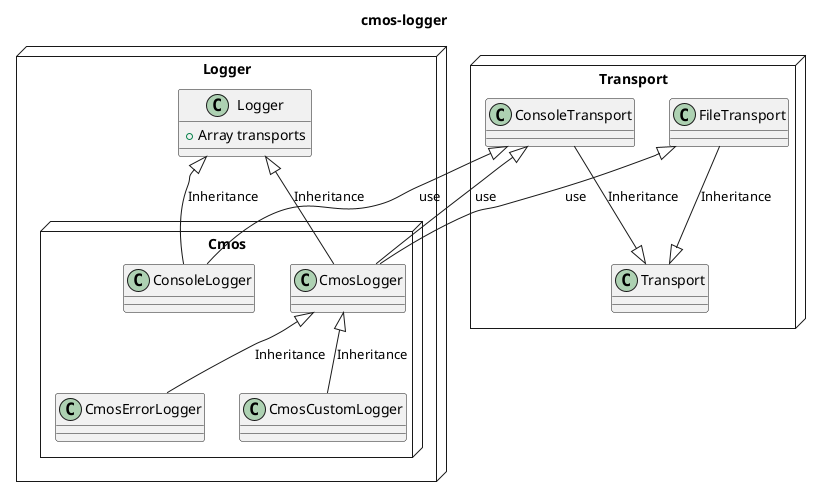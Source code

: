 @startuml

title cmos-logger

package Logger <<Node>> {
  package Cmos <<Node>> {
    class CmosLogger
    class CmosErrorLogger
    class CmosCustomLogger
    class ConsoleLogger
  }

  class Logger {
    +Array transports
  }

  CmosLogger <|-- CmosErrorLogger: Inheritance
  CmosLogger <|-- CmosCustomLogger: Inheritance
  Logger <|-- CmosLogger: Inheritance
  Logger <|-- ConsoleLogger: Inheritance
}


package Transport <<Node>> {
  class Transport
  class FileTransport
  class ConsoleTransport

  Transport <|-up- FileTransport: Inheritance
  Transport <|-up- ConsoleTransport: Inheritance
}

ConsoleTransport <|-- ConsoleLogger: use
ConsoleTransport <|-- CmosLogger: use
FileTransport <|-- CmosLogger: use

@enduml
